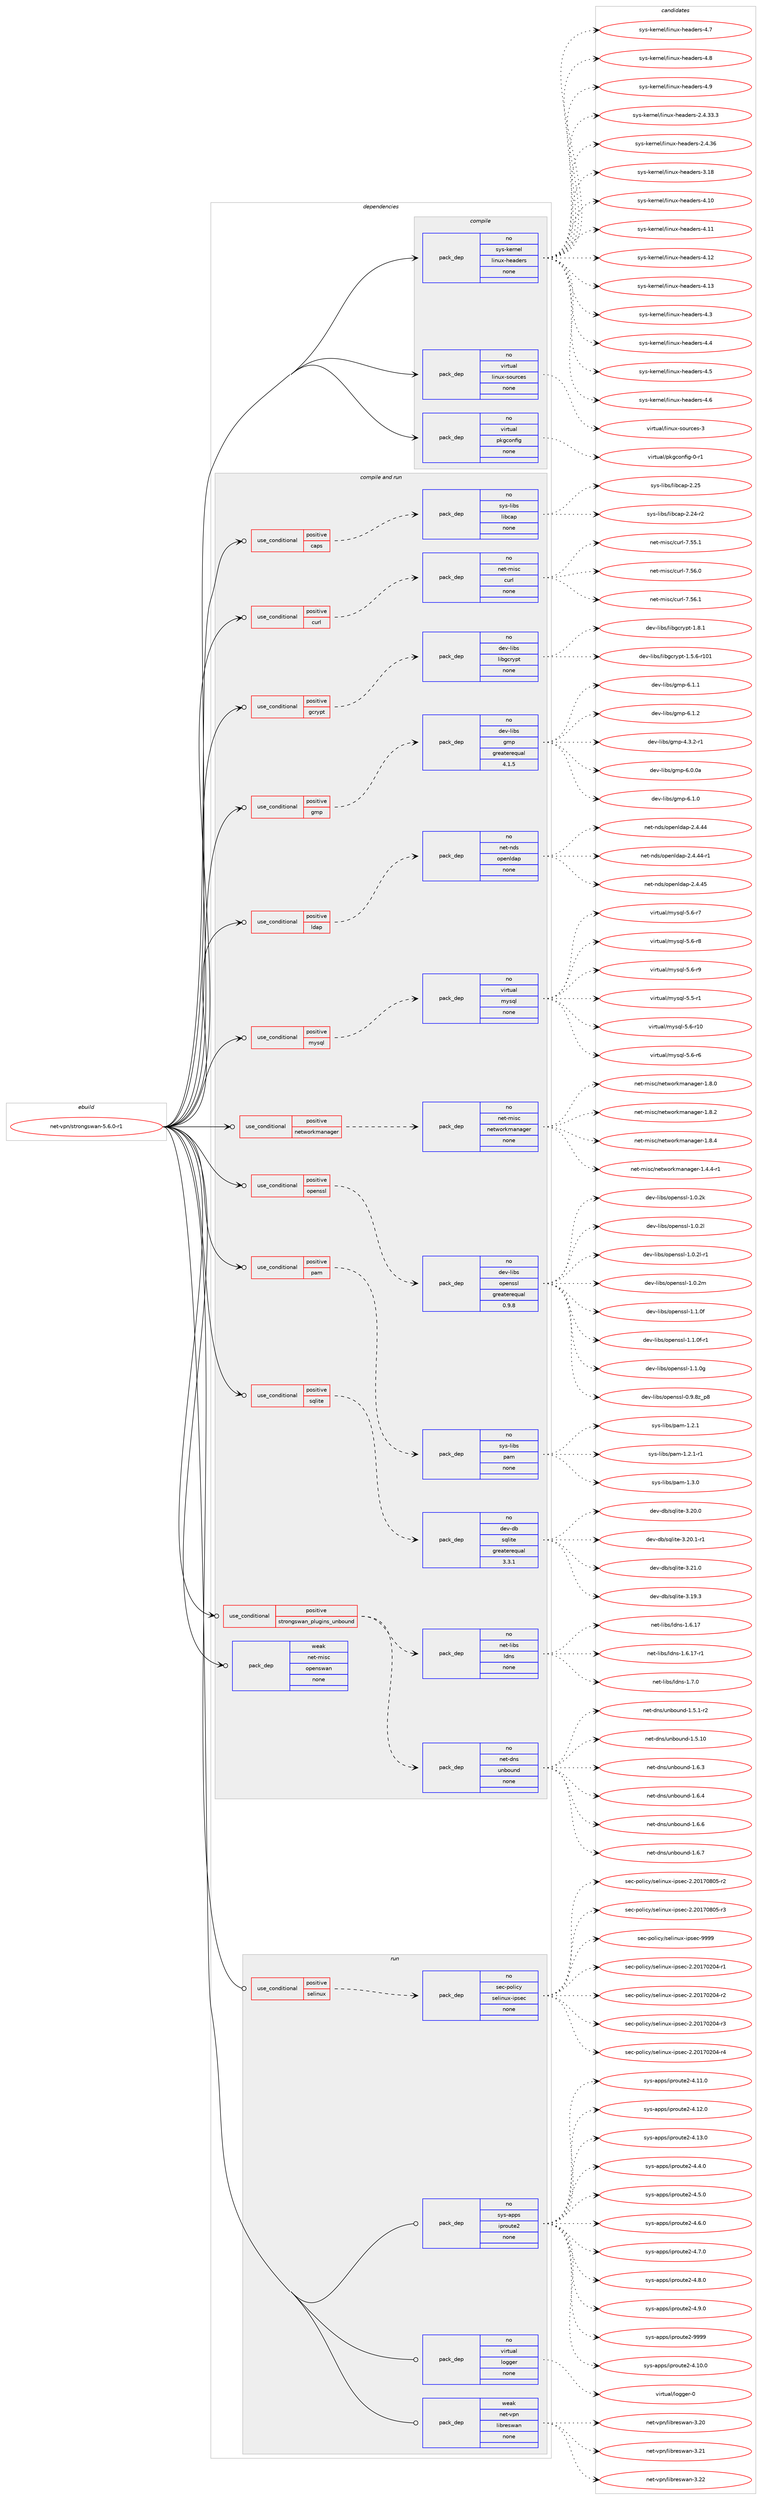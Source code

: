 digraph prolog {

# *************
# Graph options
# *************

newrank=true;
concentrate=true;
compound=true;
graph [rankdir=LR,fontname=Helvetica,fontsize=10,ranksep=1.5];#, ranksep=2.5, nodesep=0.2];
edge  [arrowhead=vee];
node  [fontname=Helvetica,fontsize=10];

# **********
# The ebuild
# **********

subgraph cluster_leftcol {
color=gray;
rank=same;
label=<<i>ebuild</i>>;
id [label="net-vpn/strongswan-5.6.0-r1", color=red, width=4, href="../net-vpn/strongswan-5.6.0-r1.svg"];
}

# ****************
# The dependencies
# ****************

subgraph cluster_midcol {
color=gray;
label=<<i>dependencies</i>>;
subgraph cluster_compile {
fillcolor="#eeeeee";
style=filled;
label=<<i>compile</i>>;
subgraph pack322502 {
dependency438477 [label=<<TABLE BORDER="0" CELLBORDER="1" CELLSPACING="0" CELLPADDING="4" WIDTH="220"><TR><TD ROWSPAN="6" CELLPADDING="30">pack_dep</TD></TR><TR><TD WIDTH="110">no</TD></TR><TR><TD>sys-kernel</TD></TR><TR><TD>linux-headers</TD></TR><TR><TD>none</TD></TR><TR><TD></TD></TR></TABLE>>, shape=none, color=blue];
}
id:e -> dependency438477:w [weight=20,style="solid",arrowhead="vee"];
subgraph pack322503 {
dependency438478 [label=<<TABLE BORDER="0" CELLBORDER="1" CELLSPACING="0" CELLPADDING="4" WIDTH="220"><TR><TD ROWSPAN="6" CELLPADDING="30">pack_dep</TD></TR><TR><TD WIDTH="110">no</TD></TR><TR><TD>virtual</TD></TR><TR><TD>linux-sources</TD></TR><TR><TD>none</TD></TR><TR><TD></TD></TR></TABLE>>, shape=none, color=blue];
}
id:e -> dependency438478:w [weight=20,style="solid",arrowhead="vee"];
subgraph pack322504 {
dependency438479 [label=<<TABLE BORDER="0" CELLBORDER="1" CELLSPACING="0" CELLPADDING="4" WIDTH="220"><TR><TD ROWSPAN="6" CELLPADDING="30">pack_dep</TD></TR><TR><TD WIDTH="110">no</TD></TR><TR><TD>virtual</TD></TR><TR><TD>pkgconfig</TD></TR><TR><TD>none</TD></TR><TR><TD></TD></TR></TABLE>>, shape=none, color=blue];
}
id:e -> dependency438479:w [weight=20,style="solid",arrowhead="vee"];
}
subgraph cluster_compileandrun {
fillcolor="#eeeeee";
style=filled;
label=<<i>compile and run</i>>;
subgraph cond108368 {
dependency438480 [label=<<TABLE BORDER="0" CELLBORDER="1" CELLSPACING="0" CELLPADDING="4"><TR><TD ROWSPAN="3" CELLPADDING="10">use_conditional</TD></TR><TR><TD>positive</TD></TR><TR><TD>caps</TD></TR></TABLE>>, shape=none, color=red];
subgraph pack322505 {
dependency438481 [label=<<TABLE BORDER="0" CELLBORDER="1" CELLSPACING="0" CELLPADDING="4" WIDTH="220"><TR><TD ROWSPAN="6" CELLPADDING="30">pack_dep</TD></TR><TR><TD WIDTH="110">no</TD></TR><TR><TD>sys-libs</TD></TR><TR><TD>libcap</TD></TR><TR><TD>none</TD></TR><TR><TD></TD></TR></TABLE>>, shape=none, color=blue];
}
dependency438480:e -> dependency438481:w [weight=20,style="dashed",arrowhead="vee"];
}
id:e -> dependency438480:w [weight=20,style="solid",arrowhead="odotvee"];
subgraph cond108369 {
dependency438482 [label=<<TABLE BORDER="0" CELLBORDER="1" CELLSPACING="0" CELLPADDING="4"><TR><TD ROWSPAN="3" CELLPADDING="10">use_conditional</TD></TR><TR><TD>positive</TD></TR><TR><TD>curl</TD></TR></TABLE>>, shape=none, color=red];
subgraph pack322506 {
dependency438483 [label=<<TABLE BORDER="0" CELLBORDER="1" CELLSPACING="0" CELLPADDING="4" WIDTH="220"><TR><TD ROWSPAN="6" CELLPADDING="30">pack_dep</TD></TR><TR><TD WIDTH="110">no</TD></TR><TR><TD>net-misc</TD></TR><TR><TD>curl</TD></TR><TR><TD>none</TD></TR><TR><TD></TD></TR></TABLE>>, shape=none, color=blue];
}
dependency438482:e -> dependency438483:w [weight=20,style="dashed",arrowhead="vee"];
}
id:e -> dependency438482:w [weight=20,style="solid",arrowhead="odotvee"];
subgraph cond108370 {
dependency438484 [label=<<TABLE BORDER="0" CELLBORDER="1" CELLSPACING="0" CELLPADDING="4"><TR><TD ROWSPAN="3" CELLPADDING="10">use_conditional</TD></TR><TR><TD>positive</TD></TR><TR><TD>gcrypt</TD></TR></TABLE>>, shape=none, color=red];
subgraph pack322507 {
dependency438485 [label=<<TABLE BORDER="0" CELLBORDER="1" CELLSPACING="0" CELLPADDING="4" WIDTH="220"><TR><TD ROWSPAN="6" CELLPADDING="30">pack_dep</TD></TR><TR><TD WIDTH="110">no</TD></TR><TR><TD>dev-libs</TD></TR><TR><TD>libgcrypt</TD></TR><TR><TD>none</TD></TR><TR><TD></TD></TR></TABLE>>, shape=none, color=blue];
}
dependency438484:e -> dependency438485:w [weight=20,style="dashed",arrowhead="vee"];
}
id:e -> dependency438484:w [weight=20,style="solid",arrowhead="odotvee"];
subgraph cond108371 {
dependency438486 [label=<<TABLE BORDER="0" CELLBORDER="1" CELLSPACING="0" CELLPADDING="4"><TR><TD ROWSPAN="3" CELLPADDING="10">use_conditional</TD></TR><TR><TD>positive</TD></TR><TR><TD>gmp</TD></TR></TABLE>>, shape=none, color=red];
subgraph pack322508 {
dependency438487 [label=<<TABLE BORDER="0" CELLBORDER="1" CELLSPACING="0" CELLPADDING="4" WIDTH="220"><TR><TD ROWSPAN="6" CELLPADDING="30">pack_dep</TD></TR><TR><TD WIDTH="110">no</TD></TR><TR><TD>dev-libs</TD></TR><TR><TD>gmp</TD></TR><TR><TD>greaterequal</TD></TR><TR><TD>4.1.5</TD></TR></TABLE>>, shape=none, color=blue];
}
dependency438486:e -> dependency438487:w [weight=20,style="dashed",arrowhead="vee"];
}
id:e -> dependency438486:w [weight=20,style="solid",arrowhead="odotvee"];
subgraph cond108372 {
dependency438488 [label=<<TABLE BORDER="0" CELLBORDER="1" CELLSPACING="0" CELLPADDING="4"><TR><TD ROWSPAN="3" CELLPADDING="10">use_conditional</TD></TR><TR><TD>positive</TD></TR><TR><TD>ldap</TD></TR></TABLE>>, shape=none, color=red];
subgraph pack322509 {
dependency438489 [label=<<TABLE BORDER="0" CELLBORDER="1" CELLSPACING="0" CELLPADDING="4" WIDTH="220"><TR><TD ROWSPAN="6" CELLPADDING="30">pack_dep</TD></TR><TR><TD WIDTH="110">no</TD></TR><TR><TD>net-nds</TD></TR><TR><TD>openldap</TD></TR><TR><TD>none</TD></TR><TR><TD></TD></TR></TABLE>>, shape=none, color=blue];
}
dependency438488:e -> dependency438489:w [weight=20,style="dashed",arrowhead="vee"];
}
id:e -> dependency438488:w [weight=20,style="solid",arrowhead="odotvee"];
subgraph cond108373 {
dependency438490 [label=<<TABLE BORDER="0" CELLBORDER="1" CELLSPACING="0" CELLPADDING="4"><TR><TD ROWSPAN="3" CELLPADDING="10">use_conditional</TD></TR><TR><TD>positive</TD></TR><TR><TD>mysql</TD></TR></TABLE>>, shape=none, color=red];
subgraph pack322510 {
dependency438491 [label=<<TABLE BORDER="0" CELLBORDER="1" CELLSPACING="0" CELLPADDING="4" WIDTH="220"><TR><TD ROWSPAN="6" CELLPADDING="30">pack_dep</TD></TR><TR><TD WIDTH="110">no</TD></TR><TR><TD>virtual</TD></TR><TR><TD>mysql</TD></TR><TR><TD>none</TD></TR><TR><TD></TD></TR></TABLE>>, shape=none, color=blue];
}
dependency438490:e -> dependency438491:w [weight=20,style="dashed",arrowhead="vee"];
}
id:e -> dependency438490:w [weight=20,style="solid",arrowhead="odotvee"];
subgraph cond108374 {
dependency438492 [label=<<TABLE BORDER="0" CELLBORDER="1" CELLSPACING="0" CELLPADDING="4"><TR><TD ROWSPAN="3" CELLPADDING="10">use_conditional</TD></TR><TR><TD>positive</TD></TR><TR><TD>networkmanager</TD></TR></TABLE>>, shape=none, color=red];
subgraph pack322511 {
dependency438493 [label=<<TABLE BORDER="0" CELLBORDER="1" CELLSPACING="0" CELLPADDING="4" WIDTH="220"><TR><TD ROWSPAN="6" CELLPADDING="30">pack_dep</TD></TR><TR><TD WIDTH="110">no</TD></TR><TR><TD>net-misc</TD></TR><TR><TD>networkmanager</TD></TR><TR><TD>none</TD></TR><TR><TD></TD></TR></TABLE>>, shape=none, color=blue];
}
dependency438492:e -> dependency438493:w [weight=20,style="dashed",arrowhead="vee"];
}
id:e -> dependency438492:w [weight=20,style="solid",arrowhead="odotvee"];
subgraph cond108375 {
dependency438494 [label=<<TABLE BORDER="0" CELLBORDER="1" CELLSPACING="0" CELLPADDING="4"><TR><TD ROWSPAN="3" CELLPADDING="10">use_conditional</TD></TR><TR><TD>positive</TD></TR><TR><TD>openssl</TD></TR></TABLE>>, shape=none, color=red];
subgraph pack322512 {
dependency438495 [label=<<TABLE BORDER="0" CELLBORDER="1" CELLSPACING="0" CELLPADDING="4" WIDTH="220"><TR><TD ROWSPAN="6" CELLPADDING="30">pack_dep</TD></TR><TR><TD WIDTH="110">no</TD></TR><TR><TD>dev-libs</TD></TR><TR><TD>openssl</TD></TR><TR><TD>greaterequal</TD></TR><TR><TD>0.9.8</TD></TR></TABLE>>, shape=none, color=blue];
}
dependency438494:e -> dependency438495:w [weight=20,style="dashed",arrowhead="vee"];
}
id:e -> dependency438494:w [weight=20,style="solid",arrowhead="odotvee"];
subgraph cond108376 {
dependency438496 [label=<<TABLE BORDER="0" CELLBORDER="1" CELLSPACING="0" CELLPADDING="4"><TR><TD ROWSPAN="3" CELLPADDING="10">use_conditional</TD></TR><TR><TD>positive</TD></TR><TR><TD>pam</TD></TR></TABLE>>, shape=none, color=red];
subgraph pack322513 {
dependency438497 [label=<<TABLE BORDER="0" CELLBORDER="1" CELLSPACING="0" CELLPADDING="4" WIDTH="220"><TR><TD ROWSPAN="6" CELLPADDING="30">pack_dep</TD></TR><TR><TD WIDTH="110">no</TD></TR><TR><TD>sys-libs</TD></TR><TR><TD>pam</TD></TR><TR><TD>none</TD></TR><TR><TD></TD></TR></TABLE>>, shape=none, color=blue];
}
dependency438496:e -> dependency438497:w [weight=20,style="dashed",arrowhead="vee"];
}
id:e -> dependency438496:w [weight=20,style="solid",arrowhead="odotvee"];
subgraph cond108377 {
dependency438498 [label=<<TABLE BORDER="0" CELLBORDER="1" CELLSPACING="0" CELLPADDING="4"><TR><TD ROWSPAN="3" CELLPADDING="10">use_conditional</TD></TR><TR><TD>positive</TD></TR><TR><TD>sqlite</TD></TR></TABLE>>, shape=none, color=red];
subgraph pack322514 {
dependency438499 [label=<<TABLE BORDER="0" CELLBORDER="1" CELLSPACING="0" CELLPADDING="4" WIDTH="220"><TR><TD ROWSPAN="6" CELLPADDING="30">pack_dep</TD></TR><TR><TD WIDTH="110">no</TD></TR><TR><TD>dev-db</TD></TR><TR><TD>sqlite</TD></TR><TR><TD>greaterequal</TD></TR><TR><TD>3.3.1</TD></TR></TABLE>>, shape=none, color=blue];
}
dependency438498:e -> dependency438499:w [weight=20,style="dashed",arrowhead="vee"];
}
id:e -> dependency438498:w [weight=20,style="solid",arrowhead="odotvee"];
subgraph cond108378 {
dependency438500 [label=<<TABLE BORDER="0" CELLBORDER="1" CELLSPACING="0" CELLPADDING="4"><TR><TD ROWSPAN="3" CELLPADDING="10">use_conditional</TD></TR><TR><TD>positive</TD></TR><TR><TD>strongswan_plugins_unbound</TD></TR></TABLE>>, shape=none, color=red];
subgraph pack322515 {
dependency438501 [label=<<TABLE BORDER="0" CELLBORDER="1" CELLSPACING="0" CELLPADDING="4" WIDTH="220"><TR><TD ROWSPAN="6" CELLPADDING="30">pack_dep</TD></TR><TR><TD WIDTH="110">no</TD></TR><TR><TD>net-dns</TD></TR><TR><TD>unbound</TD></TR><TR><TD>none</TD></TR><TR><TD></TD></TR></TABLE>>, shape=none, color=blue];
}
dependency438500:e -> dependency438501:w [weight=20,style="dashed",arrowhead="vee"];
subgraph pack322516 {
dependency438502 [label=<<TABLE BORDER="0" CELLBORDER="1" CELLSPACING="0" CELLPADDING="4" WIDTH="220"><TR><TD ROWSPAN="6" CELLPADDING="30">pack_dep</TD></TR><TR><TD WIDTH="110">no</TD></TR><TR><TD>net-libs</TD></TR><TR><TD>ldns</TD></TR><TR><TD>none</TD></TR><TR><TD></TD></TR></TABLE>>, shape=none, color=blue];
}
dependency438500:e -> dependency438502:w [weight=20,style="dashed",arrowhead="vee"];
}
id:e -> dependency438500:w [weight=20,style="solid",arrowhead="odotvee"];
subgraph pack322517 {
dependency438503 [label=<<TABLE BORDER="0" CELLBORDER="1" CELLSPACING="0" CELLPADDING="4" WIDTH="220"><TR><TD ROWSPAN="6" CELLPADDING="30">pack_dep</TD></TR><TR><TD WIDTH="110">weak</TD></TR><TR><TD>net-misc</TD></TR><TR><TD>openswan</TD></TR><TR><TD>none</TD></TR><TR><TD></TD></TR></TABLE>>, shape=none, color=blue];
}
id:e -> dependency438503:w [weight=20,style="solid",arrowhead="odotvee"];
}
subgraph cluster_run {
fillcolor="#eeeeee";
style=filled;
label=<<i>run</i>>;
subgraph cond108379 {
dependency438504 [label=<<TABLE BORDER="0" CELLBORDER="1" CELLSPACING="0" CELLPADDING="4"><TR><TD ROWSPAN="3" CELLPADDING="10">use_conditional</TD></TR><TR><TD>positive</TD></TR><TR><TD>selinux</TD></TR></TABLE>>, shape=none, color=red];
subgraph pack322518 {
dependency438505 [label=<<TABLE BORDER="0" CELLBORDER="1" CELLSPACING="0" CELLPADDING="4" WIDTH="220"><TR><TD ROWSPAN="6" CELLPADDING="30">pack_dep</TD></TR><TR><TD WIDTH="110">no</TD></TR><TR><TD>sec-policy</TD></TR><TR><TD>selinux-ipsec</TD></TR><TR><TD>none</TD></TR><TR><TD></TD></TR></TABLE>>, shape=none, color=blue];
}
dependency438504:e -> dependency438505:w [weight=20,style="dashed",arrowhead="vee"];
}
id:e -> dependency438504:w [weight=20,style="solid",arrowhead="odot"];
subgraph pack322519 {
dependency438506 [label=<<TABLE BORDER="0" CELLBORDER="1" CELLSPACING="0" CELLPADDING="4" WIDTH="220"><TR><TD ROWSPAN="6" CELLPADDING="30">pack_dep</TD></TR><TR><TD WIDTH="110">no</TD></TR><TR><TD>sys-apps</TD></TR><TR><TD>iproute2</TD></TR><TR><TD>none</TD></TR><TR><TD></TD></TR></TABLE>>, shape=none, color=blue];
}
id:e -> dependency438506:w [weight=20,style="solid",arrowhead="odot"];
subgraph pack322520 {
dependency438507 [label=<<TABLE BORDER="0" CELLBORDER="1" CELLSPACING="0" CELLPADDING="4" WIDTH="220"><TR><TD ROWSPAN="6" CELLPADDING="30">pack_dep</TD></TR><TR><TD WIDTH="110">no</TD></TR><TR><TD>virtual</TD></TR><TR><TD>logger</TD></TR><TR><TD>none</TD></TR><TR><TD></TD></TR></TABLE>>, shape=none, color=blue];
}
id:e -> dependency438507:w [weight=20,style="solid",arrowhead="odot"];
subgraph pack322521 {
dependency438508 [label=<<TABLE BORDER="0" CELLBORDER="1" CELLSPACING="0" CELLPADDING="4" WIDTH="220"><TR><TD ROWSPAN="6" CELLPADDING="30">pack_dep</TD></TR><TR><TD WIDTH="110">weak</TD></TR><TR><TD>net-vpn</TD></TR><TR><TD>libreswan</TD></TR><TR><TD>none</TD></TR><TR><TD></TD></TR></TABLE>>, shape=none, color=blue];
}
id:e -> dependency438508:w [weight=20,style="solid",arrowhead="odot"];
}
}

# **************
# The candidates
# **************

subgraph cluster_choices {
rank=same;
color=gray;
label=<<i>candidates</i>>;

subgraph choice322502 {
color=black;
nodesep=1;
choice11512111545107101114110101108471081051101171204510410197100101114115455046524651514651 [label="sys-kernel/linux-headers-2.4.33.3", color=red, width=4,href="../sys-kernel/linux-headers-2.4.33.3.svg"];
choice1151211154510710111411010110847108105110117120451041019710010111411545504652465154 [label="sys-kernel/linux-headers-2.4.36", color=red, width=4,href="../sys-kernel/linux-headers-2.4.36.svg"];
choice115121115451071011141101011084710810511011712045104101971001011141154551464956 [label="sys-kernel/linux-headers-3.18", color=red, width=4,href="../sys-kernel/linux-headers-3.18.svg"];
choice115121115451071011141101011084710810511011712045104101971001011141154552464948 [label="sys-kernel/linux-headers-4.10", color=red, width=4,href="../sys-kernel/linux-headers-4.10.svg"];
choice115121115451071011141101011084710810511011712045104101971001011141154552464949 [label="sys-kernel/linux-headers-4.11", color=red, width=4,href="../sys-kernel/linux-headers-4.11.svg"];
choice115121115451071011141101011084710810511011712045104101971001011141154552464950 [label="sys-kernel/linux-headers-4.12", color=red, width=4,href="../sys-kernel/linux-headers-4.12.svg"];
choice115121115451071011141101011084710810511011712045104101971001011141154552464951 [label="sys-kernel/linux-headers-4.13", color=red, width=4,href="../sys-kernel/linux-headers-4.13.svg"];
choice1151211154510710111411010110847108105110117120451041019710010111411545524651 [label="sys-kernel/linux-headers-4.3", color=red, width=4,href="../sys-kernel/linux-headers-4.3.svg"];
choice1151211154510710111411010110847108105110117120451041019710010111411545524652 [label="sys-kernel/linux-headers-4.4", color=red, width=4,href="../sys-kernel/linux-headers-4.4.svg"];
choice1151211154510710111411010110847108105110117120451041019710010111411545524653 [label="sys-kernel/linux-headers-4.5", color=red, width=4,href="../sys-kernel/linux-headers-4.5.svg"];
choice1151211154510710111411010110847108105110117120451041019710010111411545524654 [label="sys-kernel/linux-headers-4.6", color=red, width=4,href="../sys-kernel/linux-headers-4.6.svg"];
choice1151211154510710111411010110847108105110117120451041019710010111411545524655 [label="sys-kernel/linux-headers-4.7", color=red, width=4,href="../sys-kernel/linux-headers-4.7.svg"];
choice1151211154510710111411010110847108105110117120451041019710010111411545524656 [label="sys-kernel/linux-headers-4.8", color=red, width=4,href="../sys-kernel/linux-headers-4.8.svg"];
choice1151211154510710111411010110847108105110117120451041019710010111411545524657 [label="sys-kernel/linux-headers-4.9", color=red, width=4,href="../sys-kernel/linux-headers-4.9.svg"];
dependency438477:e -> choice11512111545107101114110101108471081051101171204510410197100101114115455046524651514651:w [style=dotted,weight="100"];
dependency438477:e -> choice1151211154510710111411010110847108105110117120451041019710010111411545504652465154:w [style=dotted,weight="100"];
dependency438477:e -> choice115121115451071011141101011084710810511011712045104101971001011141154551464956:w [style=dotted,weight="100"];
dependency438477:e -> choice115121115451071011141101011084710810511011712045104101971001011141154552464948:w [style=dotted,weight="100"];
dependency438477:e -> choice115121115451071011141101011084710810511011712045104101971001011141154552464949:w [style=dotted,weight="100"];
dependency438477:e -> choice115121115451071011141101011084710810511011712045104101971001011141154552464950:w [style=dotted,weight="100"];
dependency438477:e -> choice115121115451071011141101011084710810511011712045104101971001011141154552464951:w [style=dotted,weight="100"];
dependency438477:e -> choice1151211154510710111411010110847108105110117120451041019710010111411545524651:w [style=dotted,weight="100"];
dependency438477:e -> choice1151211154510710111411010110847108105110117120451041019710010111411545524652:w [style=dotted,weight="100"];
dependency438477:e -> choice1151211154510710111411010110847108105110117120451041019710010111411545524653:w [style=dotted,weight="100"];
dependency438477:e -> choice1151211154510710111411010110847108105110117120451041019710010111411545524654:w [style=dotted,weight="100"];
dependency438477:e -> choice1151211154510710111411010110847108105110117120451041019710010111411545524655:w [style=dotted,weight="100"];
dependency438477:e -> choice1151211154510710111411010110847108105110117120451041019710010111411545524656:w [style=dotted,weight="100"];
dependency438477:e -> choice1151211154510710111411010110847108105110117120451041019710010111411545524657:w [style=dotted,weight="100"];
}
subgraph choice322503 {
color=black;
nodesep=1;
choice118105114116117971084710810511011712045115111117114991011154551 [label="virtual/linux-sources-3", color=red, width=4,href="../virtual/linux-sources-3.svg"];
dependency438478:e -> choice118105114116117971084710810511011712045115111117114991011154551:w [style=dotted,weight="100"];
}
subgraph choice322504 {
color=black;
nodesep=1;
choice11810511411611797108471121071039911111010210510345484511449 [label="virtual/pkgconfig-0-r1", color=red, width=4,href="../virtual/pkgconfig-0-r1.svg"];
dependency438479:e -> choice11810511411611797108471121071039911111010210510345484511449:w [style=dotted,weight="100"];
}
subgraph choice322505 {
color=black;
nodesep=1;
choice11512111545108105981154710810598999711245504650524511450 [label="sys-libs/libcap-2.24-r2", color=red, width=4,href="../sys-libs/libcap-2.24-r2.svg"];
choice1151211154510810598115471081059899971124550465053 [label="sys-libs/libcap-2.25", color=red, width=4,href="../sys-libs/libcap-2.25.svg"];
dependency438481:e -> choice11512111545108105981154710810598999711245504650524511450:w [style=dotted,weight="100"];
dependency438481:e -> choice1151211154510810598115471081059899971124550465053:w [style=dotted,weight="100"];
}
subgraph choice322506 {
color=black;
nodesep=1;
choice1101011164510910511599479911711410845554653534649 [label="net-misc/curl-7.55.1", color=red, width=4,href="../net-misc/curl-7.55.1.svg"];
choice1101011164510910511599479911711410845554653544648 [label="net-misc/curl-7.56.0", color=red, width=4,href="../net-misc/curl-7.56.0.svg"];
choice1101011164510910511599479911711410845554653544649 [label="net-misc/curl-7.56.1", color=red, width=4,href="../net-misc/curl-7.56.1.svg"];
dependency438483:e -> choice1101011164510910511599479911711410845554653534649:w [style=dotted,weight="100"];
dependency438483:e -> choice1101011164510910511599479911711410845554653544648:w [style=dotted,weight="100"];
dependency438483:e -> choice1101011164510910511599479911711410845554653544649:w [style=dotted,weight="100"];
}
subgraph choice322507 {
color=black;
nodesep=1;
choice100101118451081059811547108105981039911412111211645494653465445114494849 [label="dev-libs/libgcrypt-1.5.6-r101", color=red, width=4,href="../dev-libs/libgcrypt-1.5.6-r101.svg"];
choice1001011184510810598115471081059810399114121112116454946564649 [label="dev-libs/libgcrypt-1.8.1", color=red, width=4,href="../dev-libs/libgcrypt-1.8.1.svg"];
dependency438485:e -> choice100101118451081059811547108105981039911412111211645494653465445114494849:w [style=dotted,weight="100"];
dependency438485:e -> choice1001011184510810598115471081059810399114121112116454946564649:w [style=dotted,weight="100"];
}
subgraph choice322508 {
color=black;
nodesep=1;
choice1001011184510810598115471031091124552465146504511449 [label="dev-libs/gmp-4.3.2-r1", color=red, width=4,href="../dev-libs/gmp-4.3.2-r1.svg"];
choice10010111845108105981154710310911245544648464897 [label="dev-libs/gmp-6.0.0a", color=red, width=4,href="../dev-libs/gmp-6.0.0a.svg"];
choice100101118451081059811547103109112455446494648 [label="dev-libs/gmp-6.1.0", color=red, width=4,href="../dev-libs/gmp-6.1.0.svg"];
choice100101118451081059811547103109112455446494649 [label="dev-libs/gmp-6.1.1", color=red, width=4,href="../dev-libs/gmp-6.1.1.svg"];
choice100101118451081059811547103109112455446494650 [label="dev-libs/gmp-6.1.2", color=red, width=4,href="../dev-libs/gmp-6.1.2.svg"];
dependency438487:e -> choice1001011184510810598115471031091124552465146504511449:w [style=dotted,weight="100"];
dependency438487:e -> choice10010111845108105981154710310911245544648464897:w [style=dotted,weight="100"];
dependency438487:e -> choice100101118451081059811547103109112455446494648:w [style=dotted,weight="100"];
dependency438487:e -> choice100101118451081059811547103109112455446494649:w [style=dotted,weight="100"];
dependency438487:e -> choice100101118451081059811547103109112455446494650:w [style=dotted,weight="100"];
}
subgraph choice322509 {
color=black;
nodesep=1;
choice11010111645110100115471111121011101081009711245504652465252 [label="net-nds/openldap-2.4.44", color=red, width=4,href="../net-nds/openldap-2.4.44.svg"];
choice110101116451101001154711111210111010810097112455046524652524511449 [label="net-nds/openldap-2.4.44-r1", color=red, width=4,href="../net-nds/openldap-2.4.44-r1.svg"];
choice11010111645110100115471111121011101081009711245504652465253 [label="net-nds/openldap-2.4.45", color=red, width=4,href="../net-nds/openldap-2.4.45.svg"];
dependency438489:e -> choice11010111645110100115471111121011101081009711245504652465252:w [style=dotted,weight="100"];
dependency438489:e -> choice110101116451101001154711111210111010810097112455046524652524511449:w [style=dotted,weight="100"];
dependency438489:e -> choice11010111645110100115471111121011101081009711245504652465253:w [style=dotted,weight="100"];
}
subgraph choice322510 {
color=black;
nodesep=1;
choice1181051141161179710847109121115113108455346534511449 [label="virtual/mysql-5.5-r1", color=red, width=4,href="../virtual/mysql-5.5-r1.svg"];
choice118105114116117971084710912111511310845534654451144948 [label="virtual/mysql-5.6-r10", color=red, width=4,href="../virtual/mysql-5.6-r10.svg"];
choice1181051141161179710847109121115113108455346544511454 [label="virtual/mysql-5.6-r6", color=red, width=4,href="../virtual/mysql-5.6-r6.svg"];
choice1181051141161179710847109121115113108455346544511455 [label="virtual/mysql-5.6-r7", color=red, width=4,href="../virtual/mysql-5.6-r7.svg"];
choice1181051141161179710847109121115113108455346544511456 [label="virtual/mysql-5.6-r8", color=red, width=4,href="../virtual/mysql-5.6-r8.svg"];
choice1181051141161179710847109121115113108455346544511457 [label="virtual/mysql-5.6-r9", color=red, width=4,href="../virtual/mysql-5.6-r9.svg"];
dependency438491:e -> choice1181051141161179710847109121115113108455346534511449:w [style=dotted,weight="100"];
dependency438491:e -> choice118105114116117971084710912111511310845534654451144948:w [style=dotted,weight="100"];
dependency438491:e -> choice1181051141161179710847109121115113108455346544511454:w [style=dotted,weight="100"];
dependency438491:e -> choice1181051141161179710847109121115113108455346544511455:w [style=dotted,weight="100"];
dependency438491:e -> choice1181051141161179710847109121115113108455346544511456:w [style=dotted,weight="100"];
dependency438491:e -> choice1181051141161179710847109121115113108455346544511457:w [style=dotted,weight="100"];
}
subgraph choice322511 {
color=black;
nodesep=1;
choice11010111645109105115994711010111611911111410710997110971031011144549465246524511449 [label="net-misc/networkmanager-1.4.4-r1", color=red, width=4,href="../net-misc/networkmanager-1.4.4-r1.svg"];
choice1101011164510910511599471101011161191111141071099711097103101114454946564648 [label="net-misc/networkmanager-1.8.0", color=red, width=4,href="../net-misc/networkmanager-1.8.0.svg"];
choice1101011164510910511599471101011161191111141071099711097103101114454946564650 [label="net-misc/networkmanager-1.8.2", color=red, width=4,href="../net-misc/networkmanager-1.8.2.svg"];
choice1101011164510910511599471101011161191111141071099711097103101114454946564652 [label="net-misc/networkmanager-1.8.4", color=red, width=4,href="../net-misc/networkmanager-1.8.4.svg"];
dependency438493:e -> choice11010111645109105115994711010111611911111410710997110971031011144549465246524511449:w [style=dotted,weight="100"];
dependency438493:e -> choice1101011164510910511599471101011161191111141071099711097103101114454946564648:w [style=dotted,weight="100"];
dependency438493:e -> choice1101011164510910511599471101011161191111141071099711097103101114454946564650:w [style=dotted,weight="100"];
dependency438493:e -> choice1101011164510910511599471101011161191111141071099711097103101114454946564652:w [style=dotted,weight="100"];
}
subgraph choice322512 {
color=black;
nodesep=1;
choice1001011184510810598115471111121011101151151084548465746561229511256 [label="dev-libs/openssl-0.9.8z_p8", color=red, width=4,href="../dev-libs/openssl-0.9.8z_p8.svg"];
choice100101118451081059811547111112101110115115108454946484650107 [label="dev-libs/openssl-1.0.2k", color=red, width=4,href="../dev-libs/openssl-1.0.2k.svg"];
choice100101118451081059811547111112101110115115108454946484650108 [label="dev-libs/openssl-1.0.2l", color=red, width=4,href="../dev-libs/openssl-1.0.2l.svg"];
choice1001011184510810598115471111121011101151151084549464846501084511449 [label="dev-libs/openssl-1.0.2l-r1", color=red, width=4,href="../dev-libs/openssl-1.0.2l-r1.svg"];
choice100101118451081059811547111112101110115115108454946484650109 [label="dev-libs/openssl-1.0.2m", color=red, width=4,href="../dev-libs/openssl-1.0.2m.svg"];
choice100101118451081059811547111112101110115115108454946494648102 [label="dev-libs/openssl-1.1.0f", color=red, width=4,href="../dev-libs/openssl-1.1.0f.svg"];
choice1001011184510810598115471111121011101151151084549464946481024511449 [label="dev-libs/openssl-1.1.0f-r1", color=red, width=4,href="../dev-libs/openssl-1.1.0f-r1.svg"];
choice100101118451081059811547111112101110115115108454946494648103 [label="dev-libs/openssl-1.1.0g", color=red, width=4,href="../dev-libs/openssl-1.1.0g.svg"];
dependency438495:e -> choice1001011184510810598115471111121011101151151084548465746561229511256:w [style=dotted,weight="100"];
dependency438495:e -> choice100101118451081059811547111112101110115115108454946484650107:w [style=dotted,weight="100"];
dependency438495:e -> choice100101118451081059811547111112101110115115108454946484650108:w [style=dotted,weight="100"];
dependency438495:e -> choice1001011184510810598115471111121011101151151084549464846501084511449:w [style=dotted,weight="100"];
dependency438495:e -> choice100101118451081059811547111112101110115115108454946484650109:w [style=dotted,weight="100"];
dependency438495:e -> choice100101118451081059811547111112101110115115108454946494648102:w [style=dotted,weight="100"];
dependency438495:e -> choice1001011184510810598115471111121011101151151084549464946481024511449:w [style=dotted,weight="100"];
dependency438495:e -> choice100101118451081059811547111112101110115115108454946494648103:w [style=dotted,weight="100"];
}
subgraph choice322513 {
color=black;
nodesep=1;
choice11512111545108105981154711297109454946504649 [label="sys-libs/pam-1.2.1", color=red, width=4,href="../sys-libs/pam-1.2.1.svg"];
choice115121115451081059811547112971094549465046494511449 [label="sys-libs/pam-1.2.1-r1", color=red, width=4,href="../sys-libs/pam-1.2.1-r1.svg"];
choice11512111545108105981154711297109454946514648 [label="sys-libs/pam-1.3.0", color=red, width=4,href="../sys-libs/pam-1.3.0.svg"];
dependency438497:e -> choice11512111545108105981154711297109454946504649:w [style=dotted,weight="100"];
dependency438497:e -> choice115121115451081059811547112971094549465046494511449:w [style=dotted,weight="100"];
dependency438497:e -> choice11512111545108105981154711297109454946514648:w [style=dotted,weight="100"];
}
subgraph choice322514 {
color=black;
nodesep=1;
choice10010111845100984711511310810511610145514649574651 [label="dev-db/sqlite-3.19.3", color=red, width=4,href="../dev-db/sqlite-3.19.3.svg"];
choice10010111845100984711511310810511610145514650484648 [label="dev-db/sqlite-3.20.0", color=red, width=4,href="../dev-db/sqlite-3.20.0.svg"];
choice100101118451009847115113108105116101455146504846494511449 [label="dev-db/sqlite-3.20.1-r1", color=red, width=4,href="../dev-db/sqlite-3.20.1-r1.svg"];
choice10010111845100984711511310810511610145514650494648 [label="dev-db/sqlite-3.21.0", color=red, width=4,href="../dev-db/sqlite-3.21.0.svg"];
dependency438499:e -> choice10010111845100984711511310810511610145514649574651:w [style=dotted,weight="100"];
dependency438499:e -> choice10010111845100984711511310810511610145514650484648:w [style=dotted,weight="100"];
dependency438499:e -> choice100101118451009847115113108105116101455146504846494511449:w [style=dotted,weight="100"];
dependency438499:e -> choice10010111845100984711511310810511610145514650494648:w [style=dotted,weight="100"];
}
subgraph choice322515 {
color=black;
nodesep=1;
choice1101011164510011011547117110981111171101004549465346494511450 [label="net-dns/unbound-1.5.1-r2", color=red, width=4,href="../net-dns/unbound-1.5.1-r2.svg"];
choice11010111645100110115471171109811111711010045494653464948 [label="net-dns/unbound-1.5.10", color=red, width=4,href="../net-dns/unbound-1.5.10.svg"];
choice110101116451001101154711711098111117110100454946544651 [label="net-dns/unbound-1.6.3", color=red, width=4,href="../net-dns/unbound-1.6.3.svg"];
choice110101116451001101154711711098111117110100454946544652 [label="net-dns/unbound-1.6.4", color=red, width=4,href="../net-dns/unbound-1.6.4.svg"];
choice110101116451001101154711711098111117110100454946544654 [label="net-dns/unbound-1.6.6", color=red, width=4,href="../net-dns/unbound-1.6.6.svg"];
choice110101116451001101154711711098111117110100454946544655 [label="net-dns/unbound-1.6.7", color=red, width=4,href="../net-dns/unbound-1.6.7.svg"];
dependency438501:e -> choice1101011164510011011547117110981111171101004549465346494511450:w [style=dotted,weight="100"];
dependency438501:e -> choice11010111645100110115471171109811111711010045494653464948:w [style=dotted,weight="100"];
dependency438501:e -> choice110101116451001101154711711098111117110100454946544651:w [style=dotted,weight="100"];
dependency438501:e -> choice110101116451001101154711711098111117110100454946544652:w [style=dotted,weight="100"];
dependency438501:e -> choice110101116451001101154711711098111117110100454946544654:w [style=dotted,weight="100"];
dependency438501:e -> choice110101116451001101154711711098111117110100454946544655:w [style=dotted,weight="100"];
}
subgraph choice322516 {
color=black;
nodesep=1;
choice11010111645108105981154710810011011545494654464955 [label="net-libs/ldns-1.6.17", color=red, width=4,href="../net-libs/ldns-1.6.17.svg"];
choice110101116451081059811547108100110115454946544649554511449 [label="net-libs/ldns-1.6.17-r1", color=red, width=4,href="../net-libs/ldns-1.6.17-r1.svg"];
choice110101116451081059811547108100110115454946554648 [label="net-libs/ldns-1.7.0", color=red, width=4,href="../net-libs/ldns-1.7.0.svg"];
dependency438502:e -> choice11010111645108105981154710810011011545494654464955:w [style=dotted,weight="100"];
dependency438502:e -> choice110101116451081059811547108100110115454946544649554511449:w [style=dotted,weight="100"];
dependency438502:e -> choice110101116451081059811547108100110115454946554648:w [style=dotted,weight="100"];
}
subgraph choice322517 {
color=black;
nodesep=1;
}
subgraph choice322518 {
color=black;
nodesep=1;
choice11510199451121111081059912147115101108105110117120451051121151019945504650484955485048524511449 [label="sec-policy/selinux-ipsec-2.20170204-r1", color=red, width=4,href="../sec-policy/selinux-ipsec-2.20170204-r1.svg"];
choice11510199451121111081059912147115101108105110117120451051121151019945504650484955485048524511450 [label="sec-policy/selinux-ipsec-2.20170204-r2", color=red, width=4,href="../sec-policy/selinux-ipsec-2.20170204-r2.svg"];
choice11510199451121111081059912147115101108105110117120451051121151019945504650484955485048524511451 [label="sec-policy/selinux-ipsec-2.20170204-r3", color=red, width=4,href="../sec-policy/selinux-ipsec-2.20170204-r3.svg"];
choice11510199451121111081059912147115101108105110117120451051121151019945504650484955485048524511452 [label="sec-policy/selinux-ipsec-2.20170204-r4", color=red, width=4,href="../sec-policy/selinux-ipsec-2.20170204-r4.svg"];
choice11510199451121111081059912147115101108105110117120451051121151019945504650484955485648534511450 [label="sec-policy/selinux-ipsec-2.20170805-r2", color=red, width=4,href="../sec-policy/selinux-ipsec-2.20170805-r2.svg"];
choice11510199451121111081059912147115101108105110117120451051121151019945504650484955485648534511451 [label="sec-policy/selinux-ipsec-2.20170805-r3", color=red, width=4,href="../sec-policy/selinux-ipsec-2.20170805-r3.svg"];
choice1151019945112111108105991214711510110810511011712045105112115101994557575757 [label="sec-policy/selinux-ipsec-9999", color=red, width=4,href="../sec-policy/selinux-ipsec-9999.svg"];
dependency438505:e -> choice11510199451121111081059912147115101108105110117120451051121151019945504650484955485048524511449:w [style=dotted,weight="100"];
dependency438505:e -> choice11510199451121111081059912147115101108105110117120451051121151019945504650484955485048524511450:w [style=dotted,weight="100"];
dependency438505:e -> choice11510199451121111081059912147115101108105110117120451051121151019945504650484955485048524511451:w [style=dotted,weight="100"];
dependency438505:e -> choice11510199451121111081059912147115101108105110117120451051121151019945504650484955485048524511452:w [style=dotted,weight="100"];
dependency438505:e -> choice11510199451121111081059912147115101108105110117120451051121151019945504650484955485648534511450:w [style=dotted,weight="100"];
dependency438505:e -> choice11510199451121111081059912147115101108105110117120451051121151019945504650484955485648534511451:w [style=dotted,weight="100"];
dependency438505:e -> choice1151019945112111108105991214711510110810511011712045105112115101994557575757:w [style=dotted,weight="100"];
}
subgraph choice322519 {
color=black;
nodesep=1;
choice1151211154597112112115471051121141111171161015045524649484648 [label="sys-apps/iproute2-4.10.0", color=red, width=4,href="../sys-apps/iproute2-4.10.0.svg"];
choice1151211154597112112115471051121141111171161015045524649494648 [label="sys-apps/iproute2-4.11.0", color=red, width=4,href="../sys-apps/iproute2-4.11.0.svg"];
choice1151211154597112112115471051121141111171161015045524649504648 [label="sys-apps/iproute2-4.12.0", color=red, width=4,href="../sys-apps/iproute2-4.12.0.svg"];
choice1151211154597112112115471051121141111171161015045524649514648 [label="sys-apps/iproute2-4.13.0", color=red, width=4,href="../sys-apps/iproute2-4.13.0.svg"];
choice11512111545971121121154710511211411111711610150455246524648 [label="sys-apps/iproute2-4.4.0", color=red, width=4,href="../sys-apps/iproute2-4.4.0.svg"];
choice11512111545971121121154710511211411111711610150455246534648 [label="sys-apps/iproute2-4.5.0", color=red, width=4,href="../sys-apps/iproute2-4.5.0.svg"];
choice11512111545971121121154710511211411111711610150455246544648 [label="sys-apps/iproute2-4.6.0", color=red, width=4,href="../sys-apps/iproute2-4.6.0.svg"];
choice11512111545971121121154710511211411111711610150455246554648 [label="sys-apps/iproute2-4.7.0", color=red, width=4,href="../sys-apps/iproute2-4.7.0.svg"];
choice11512111545971121121154710511211411111711610150455246564648 [label="sys-apps/iproute2-4.8.0", color=red, width=4,href="../sys-apps/iproute2-4.8.0.svg"];
choice11512111545971121121154710511211411111711610150455246574648 [label="sys-apps/iproute2-4.9.0", color=red, width=4,href="../sys-apps/iproute2-4.9.0.svg"];
choice115121115459711211211547105112114111117116101504557575757 [label="sys-apps/iproute2-9999", color=red, width=4,href="../sys-apps/iproute2-9999.svg"];
dependency438506:e -> choice1151211154597112112115471051121141111171161015045524649484648:w [style=dotted,weight="100"];
dependency438506:e -> choice1151211154597112112115471051121141111171161015045524649494648:w [style=dotted,weight="100"];
dependency438506:e -> choice1151211154597112112115471051121141111171161015045524649504648:w [style=dotted,weight="100"];
dependency438506:e -> choice1151211154597112112115471051121141111171161015045524649514648:w [style=dotted,weight="100"];
dependency438506:e -> choice11512111545971121121154710511211411111711610150455246524648:w [style=dotted,weight="100"];
dependency438506:e -> choice11512111545971121121154710511211411111711610150455246534648:w [style=dotted,weight="100"];
dependency438506:e -> choice11512111545971121121154710511211411111711610150455246544648:w [style=dotted,weight="100"];
dependency438506:e -> choice11512111545971121121154710511211411111711610150455246554648:w [style=dotted,weight="100"];
dependency438506:e -> choice11512111545971121121154710511211411111711610150455246564648:w [style=dotted,weight="100"];
dependency438506:e -> choice11512111545971121121154710511211411111711610150455246574648:w [style=dotted,weight="100"];
dependency438506:e -> choice115121115459711211211547105112114111117116101504557575757:w [style=dotted,weight="100"];
}
subgraph choice322520 {
color=black;
nodesep=1;
choice11810511411611797108471081111031031011144548 [label="virtual/logger-0", color=red, width=4,href="../virtual/logger-0.svg"];
dependency438507:e -> choice11810511411611797108471081111031031011144548:w [style=dotted,weight="100"];
}
subgraph choice322521 {
color=black;
nodesep=1;
choice110101116451181121104710810598114101115119971104551465048 [label="net-vpn/libreswan-3.20", color=red, width=4,href="../net-vpn/libreswan-3.20.svg"];
choice110101116451181121104710810598114101115119971104551465049 [label="net-vpn/libreswan-3.21", color=red, width=4,href="../net-vpn/libreswan-3.21.svg"];
choice110101116451181121104710810598114101115119971104551465050 [label="net-vpn/libreswan-3.22", color=red, width=4,href="../net-vpn/libreswan-3.22.svg"];
dependency438508:e -> choice110101116451181121104710810598114101115119971104551465048:w [style=dotted,weight="100"];
dependency438508:e -> choice110101116451181121104710810598114101115119971104551465049:w [style=dotted,weight="100"];
dependency438508:e -> choice110101116451181121104710810598114101115119971104551465050:w [style=dotted,weight="100"];
}
}

}
